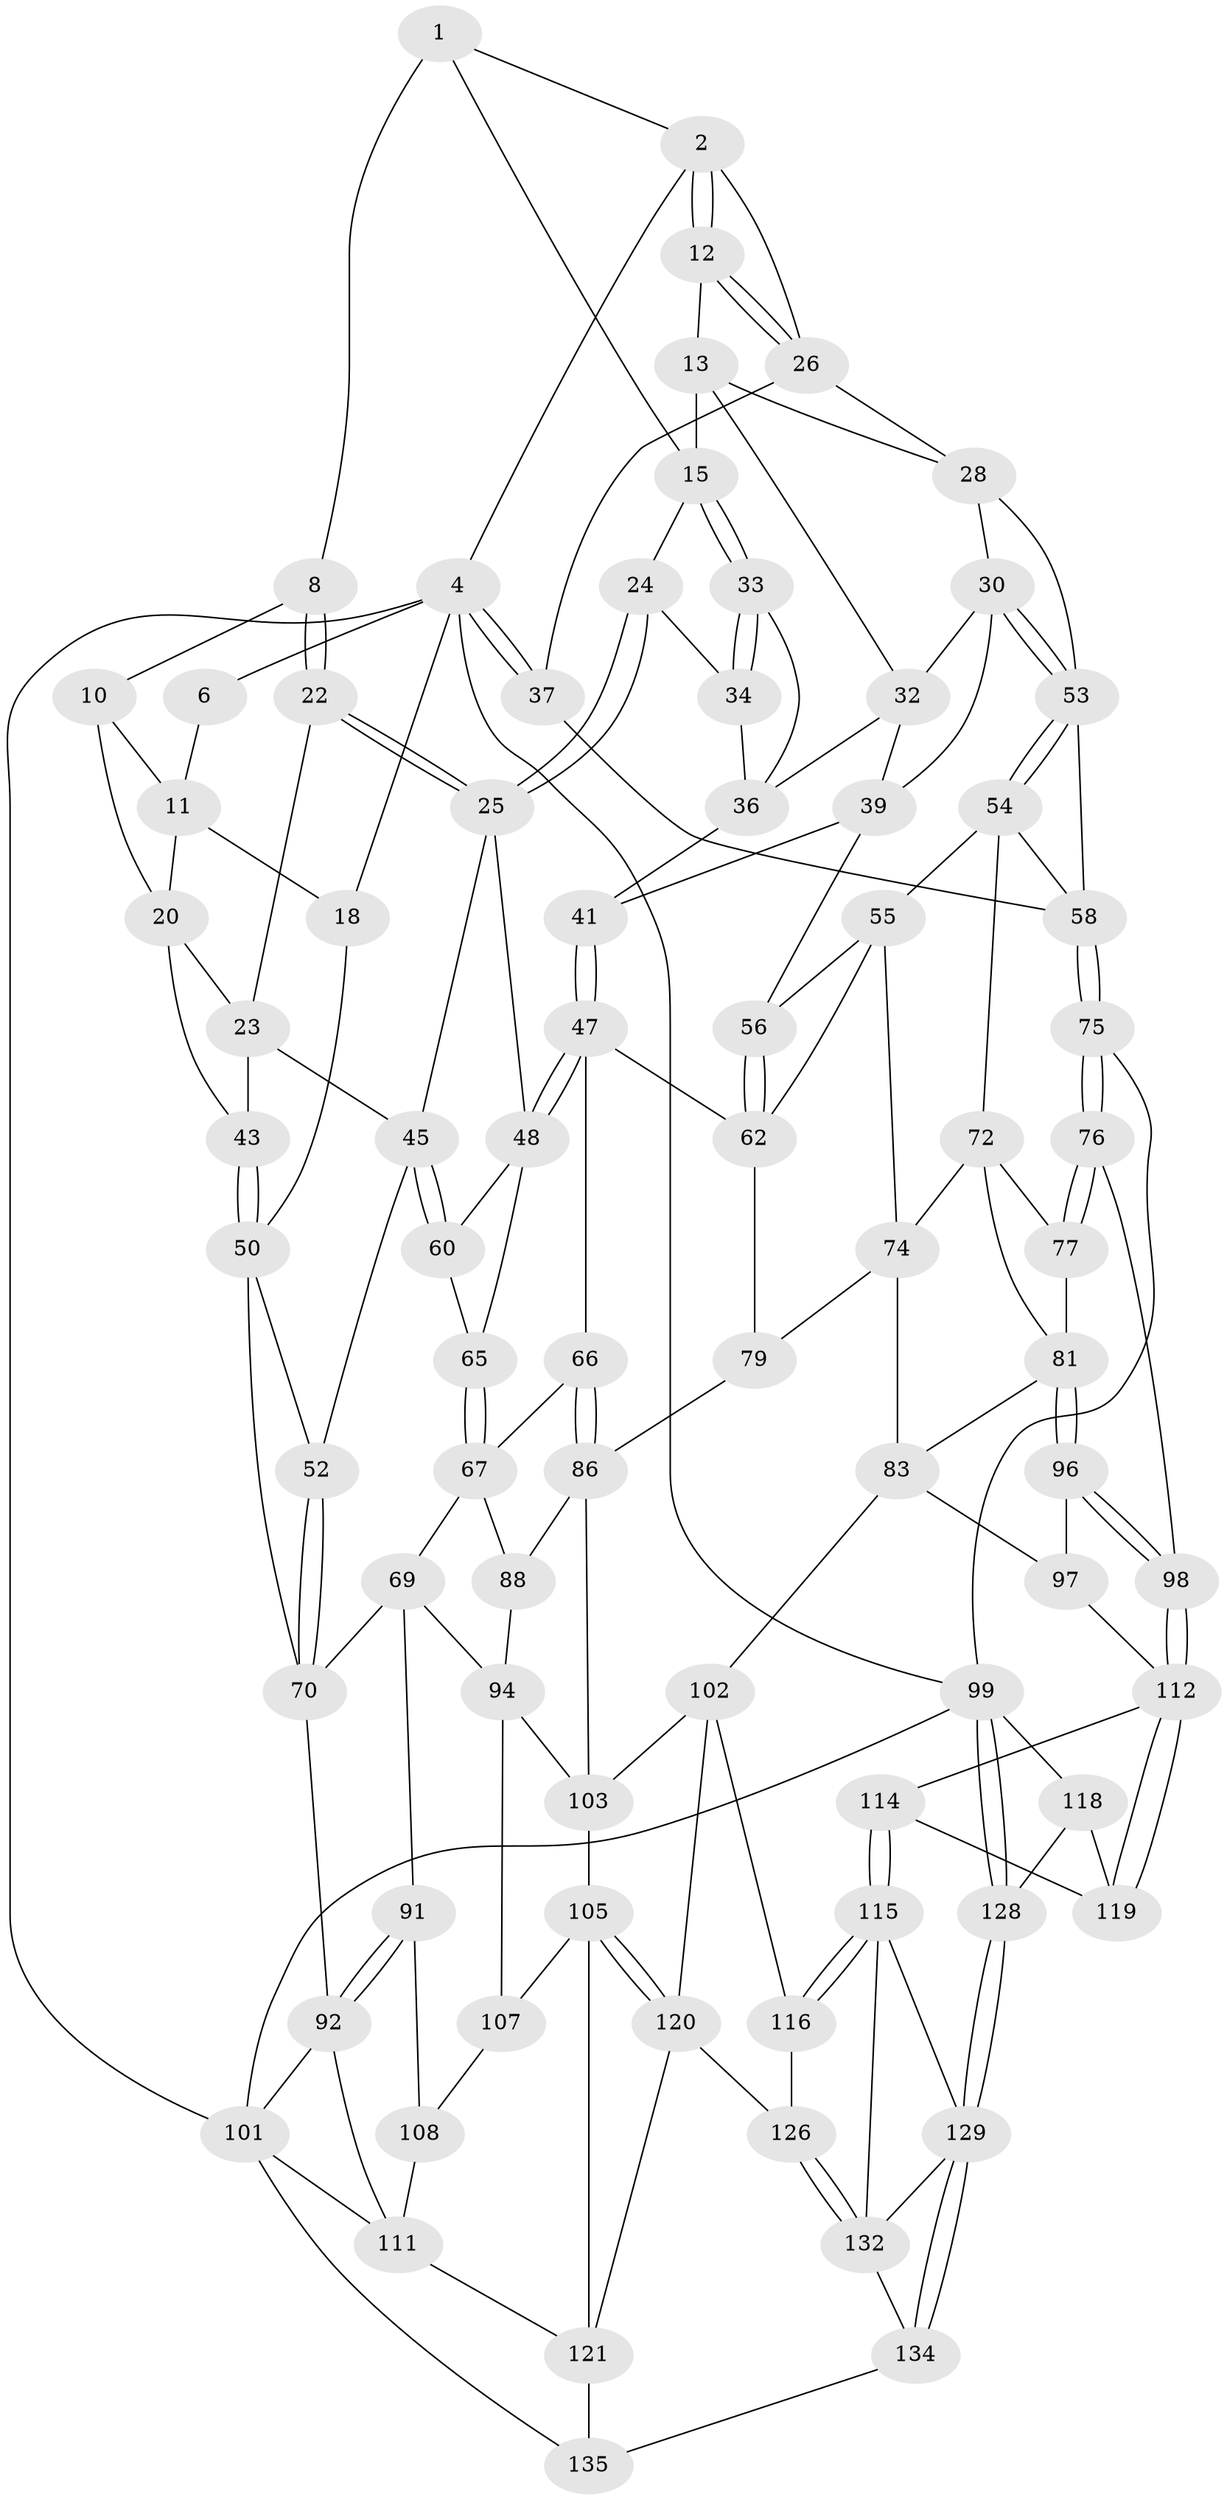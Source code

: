 // Generated by graph-tools (version 1.1) at 2025/52/02/27/25 19:52:41]
// undirected, 82 vertices, 180 edges
graph export_dot {
graph [start="1"]
  node [color=gray90,style=filled];
  1 [pos="+0.3442428940056191+0",super="+7"];
  2 [pos="+0.4725367188397061+0",super="+3"];
  4 [pos="+1+0",super="+5"];
  6 [pos="+0.07179845457188597+0"];
  8 [pos="+0.2598050988562216+0.04554753635158782",super="+9"];
  10 [pos="+0.1324515145235122+0.07960808898256493",super="+19"];
  11 [pos="+0.13012091314971075+0.07794773408916063",super="+17"];
  12 [pos="+0.5317090642669776+0.14464634004575433"];
  13 [pos="+0.5275949635872773+0.14826993147509743",super="+14"];
  15 [pos="+0.5026882726766664+0.15792754528817493",super="+16"];
  18 [pos="+0+0.09188350708191124"];
  20 [pos="+0.14760865884108187+0.16596058177031595",super="+21"];
  22 [pos="+0.22377103314009095+0.214126184760839"];
  23 [pos="+0.21235711198672047+0.21666146115169665",super="+42"];
  24 [pos="+0.3222352126114689+0.2376372620162357"];
  25 [pos="+0.3071165858149378+0.24409867335839122",super="+44"];
  26 [pos="+0.7687749973410307+0.03811661024617755",super="+27"];
  28 [pos="+0.7772521437156021+0.2055530924122611",super="+29"];
  30 [pos="+0.5869075435757677+0.3067834372005656",super="+31"];
  32 [pos="+0.5093740596040189+0.1822157099937414",super="+35"];
  33 [pos="+0.4524463761705145+0.23519242033664048"];
  34 [pos="+0.39266235672140654+0.2664306028406916"];
  36 [pos="+0.4720256174693573+0.2724714278773609",super="+38"];
  37 [pos="+1+0.2641960789019559"];
  39 [pos="+0.5145507924836279+0.30629475516555177",super="+40"];
  41 [pos="+0.4449419854302756+0.3689154032217428"];
  43 [pos="+0.10467912225999777+0.289743867442551"];
  45 [pos="+0.2127218275984958+0.41875030664646845",super="+46"];
  47 [pos="+0.39957243848183166+0.4103349790651968",super="+64"];
  48 [pos="+0.36825671900303397+0.3967789453862947",super="+49"];
  50 [pos="+0.03846139774889799+0.3954125939208989",super="+51"];
  52 [pos="+0.16555572012285055+0.4658964352701543"];
  53 [pos="+0.6082681604727366+0.32173731034251685",super="+57"];
  54 [pos="+0.6124530254697869+0.416540031512728",super="+61"];
  55 [pos="+0.6067009708616964+0.422850396600484",super="+71"];
  56 [pos="+0.505867986129027+0.39539702458868314"];
  58 [pos="+1+0.4228443429624561",super="+59"];
  60 [pos="+0.21900818730003396+0.4193610919351858"];
  62 [pos="+0.48430967139951026+0.4893339910397565",super="+63"];
  65 [pos="+0.25917257444000585+0.4268313570822993"];
  66 [pos="+0.3913028417791448+0.5319699819875011"];
  67 [pos="+0.3549535915995743+0.5400842501097552",super="+68"];
  69 [pos="+0.19784016916722796+0.5596692393219542",super="+90"];
  70 [pos="+0.16195004449399394+0.5250567856117001",super="+85"];
  72 [pos="+0.7826133605942891+0.45386625117794754",super="+73"];
  74 [pos="+0.6009061745981815+0.49903013874021873",super="+78"];
  75 [pos="+1+0.5450214291957811"];
  76 [pos="+1+0.5484018388381569",super="+89"];
  77 [pos="+0.8059857830326483+0.49129008357622156",super="+80"];
  79 [pos="+0.5822759690996452+0.6049396763075283"];
  81 [pos="+0.8012926876201216+0.6155373245758381",super="+82"];
  83 [pos="+0.6250205414142491+0.6553265527053868",super="+84"];
  86 [pos="+0.4225922666497972+0.5953960478173111",super="+87"];
  88 [pos="+0.29712809858980893+0.6051862617611811"];
  91 [pos="+0.18352097406125994+0.6741746192932572",super="+109"];
  92 [pos="+0+0.7740913340292169",super="+93"];
  94 [pos="+0.28989597509086223+0.6600464567486698",super="+95"];
  96 [pos="+0.8055723970282497+0.6923388185872998"];
  97 [pos="+0.731250647947199+0.7138518155493343"];
  98 [pos="+0.8566843363459014+0.7333820802615127"];
  99 [pos="+1+1",super="+100"];
  101 [pos="+0+1",super="+136"];
  102 [pos="+0.609705873535719+0.6665304525972836",super="+117"];
  103 [pos="+0.42573402440126273+0.7147636025559146",super="+104"];
  105 [pos="+0.41853323792772096+0.7317362953990065",super="+106"];
  107 [pos="+0.28262702883129687+0.7656414306980208"];
  108 [pos="+0.28029829321306887+0.7654255581614703",super="+110"];
  111 [pos="+0.08064961305233209+0.846386347452669",super="+122"];
  112 [pos="+0.8733214950634828+0.7822724952761595",super="+113"];
  114 [pos="+0.6906990139426952+0.8605839345030774"];
  115 [pos="+0.6581617201240424+0.8703898789681821",super="+131"];
  116 [pos="+0.6166770580979372+0.8050526440685029"];
  118 [pos="+0.9760106825544677+0.8088650852834479",super="+127"];
  119 [pos="+0.8792000080379219+0.7886088139974583",super="+125"];
  120 [pos="+0.4544073931195647+0.8176619742933809",super="+123"];
  121 [pos="+0.29785608320558193+0.8979752088916119",super="+124"];
  126 [pos="+0.47010459240432195+0.8988786143810641"];
  128 [pos="+0.8700699799016685+1"];
  129 [pos="+0.7437020220055944+1",super="+130"];
  132 [pos="+0.5200755672894135+0.9297331185752794",super="+133"];
  134 [pos="+0.4535153616996138+1"];
  135 [pos="+0.3423873654885431+1"];
  1 -- 2;
  1 -- 8;
  1 -- 15;
  2 -- 12;
  2 -- 12;
  2 -- 26;
  2 -- 4;
  4 -- 37;
  4 -- 37;
  4 -- 99;
  4 -- 18;
  4 -- 101;
  4 -- 6;
  6 -- 11;
  8 -- 22;
  8 -- 22;
  8 -- 10 [weight=2];
  10 -- 11;
  10 -- 20;
  11 -- 18;
  11 -- 20;
  12 -- 13;
  12 -- 26;
  12 -- 26;
  13 -- 32;
  13 -- 15;
  13 -- 28;
  15 -- 33;
  15 -- 33;
  15 -- 24;
  18 -- 50;
  20 -- 23;
  20 -- 43;
  22 -- 23;
  22 -- 25;
  22 -- 25;
  23 -- 43;
  23 -- 45;
  24 -- 25;
  24 -- 25;
  24 -- 34;
  25 -- 45;
  25 -- 48;
  26 -- 28;
  26 -- 37;
  28 -- 53;
  28 -- 30;
  30 -- 53;
  30 -- 53;
  30 -- 32;
  30 -- 39;
  32 -- 36;
  32 -- 39;
  33 -- 34;
  33 -- 34;
  33 -- 36;
  34 -- 36;
  36 -- 41;
  37 -- 58;
  39 -- 56;
  39 -- 41;
  41 -- 47;
  41 -- 47;
  43 -- 50;
  43 -- 50;
  45 -- 60;
  45 -- 60;
  45 -- 52;
  47 -- 48;
  47 -- 48;
  47 -- 66;
  47 -- 62;
  48 -- 65;
  48 -- 60;
  50 -- 52;
  50 -- 70;
  52 -- 70;
  52 -- 70;
  53 -- 54;
  53 -- 54;
  53 -- 58;
  54 -- 55;
  54 -- 72;
  54 -- 58;
  55 -- 56;
  55 -- 74;
  55 -- 62;
  56 -- 62;
  56 -- 62;
  58 -- 75;
  58 -- 75;
  60 -- 65;
  62 -- 79;
  65 -- 67;
  65 -- 67;
  66 -- 67;
  66 -- 86;
  66 -- 86;
  67 -- 88;
  67 -- 69;
  69 -- 70;
  69 -- 91;
  69 -- 94;
  70 -- 92;
  72 -- 77;
  72 -- 81;
  72 -- 74;
  74 -- 83;
  74 -- 79;
  75 -- 76;
  75 -- 76;
  75 -- 99;
  76 -- 77 [weight=2];
  76 -- 77;
  76 -- 98;
  77 -- 81;
  79 -- 86;
  81 -- 96;
  81 -- 96;
  81 -- 83;
  83 -- 97;
  83 -- 102;
  86 -- 88;
  86 -- 103;
  88 -- 94;
  91 -- 92;
  91 -- 92;
  91 -- 108 [weight=2];
  92 -- 111;
  92 -- 101;
  94 -- 103;
  94 -- 107;
  96 -- 97;
  96 -- 98;
  96 -- 98;
  97 -- 112;
  98 -- 112;
  98 -- 112;
  99 -- 128;
  99 -- 128;
  99 -- 101;
  99 -- 118;
  101 -- 135;
  101 -- 111;
  102 -- 103;
  102 -- 120;
  102 -- 116;
  103 -- 105;
  105 -- 120;
  105 -- 120;
  105 -- 107;
  105 -- 121;
  107 -- 108;
  108 -- 111;
  111 -- 121;
  112 -- 119;
  112 -- 119;
  112 -- 114;
  114 -- 115;
  114 -- 115;
  114 -- 119;
  115 -- 116;
  115 -- 116;
  115 -- 129;
  115 -- 132;
  116 -- 126;
  118 -- 119 [weight=2];
  118 -- 128;
  120 -- 121;
  120 -- 126;
  121 -- 135;
  126 -- 132;
  126 -- 132;
  128 -- 129;
  128 -- 129;
  129 -- 134;
  129 -- 134;
  129 -- 132;
  132 -- 134;
  134 -- 135;
}
